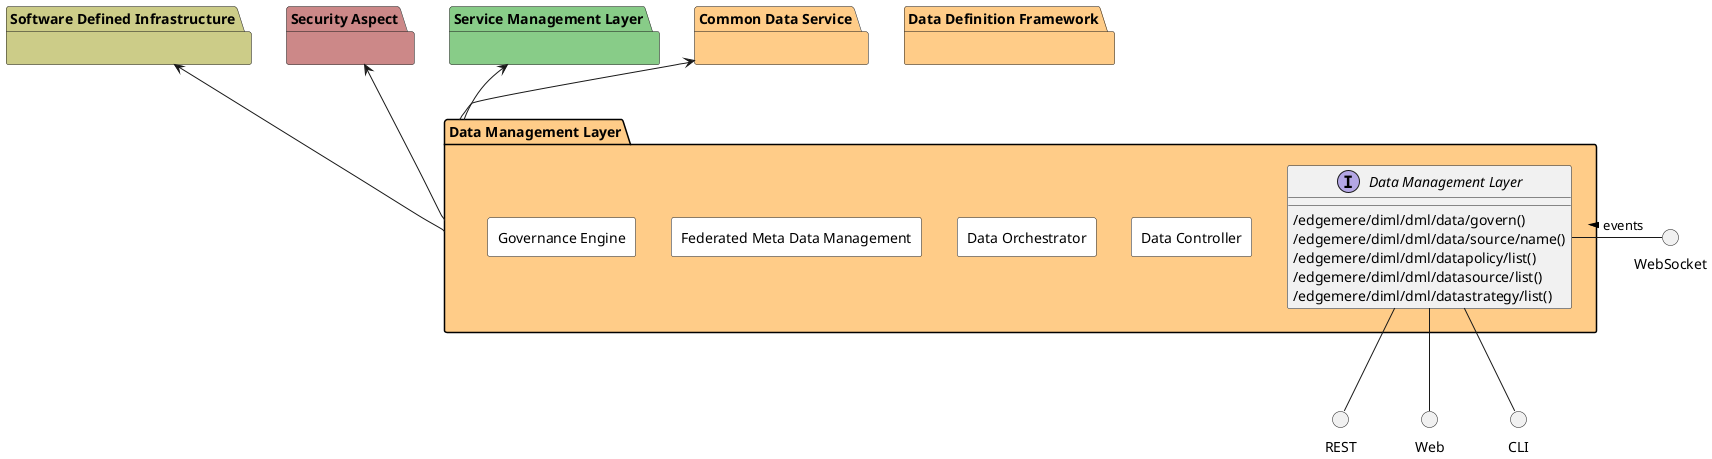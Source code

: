 @startuml


package "Software Defined Infrastructure" #cccc88 {

}

package "Security Aspect" #cc8888 {

}

package "Service Management Layer" #88cc88 {

}

package "Common Data Service" #ffcc88 {

}

package "Data Definition Framework" #ffcc88 {

}


package "Data Management Layer" #ffcc88 {

    interface "Data Management Layer" as i {
    
            /edgemere/diml/dml/data/govern()
            /edgemere/diml/dml/data/source/name()
            /edgemere/diml/dml/datapolicy/list()
            /edgemere/diml/dml/datasource/list()
            /edgemere/diml/dml/datastrategy/list()
    
    }
}

circle REST
circle Web
circle CLI
circle WebSocket

i -down- Web
i -down- CLI
i -down- REST
WebSocket -left- i: events >

package "Data Management Layer" #ffcc88 {


rectangle "Data Controller" #white {
}

rectangle "Data Orchestrator" #white {
}

rectangle "Federated Meta Data Management" #white {
}

rectangle "Governance Engine" #white {
}

}


    "Software Defined Infrastructure" <-- "Data Management Layer"

    "Security Aspect" <-- "Data Management Layer"

    "Service Management Layer" <-- "Data Management Layer"

    "Common Data Service" <-- "Data Management Layer"


@enduml
